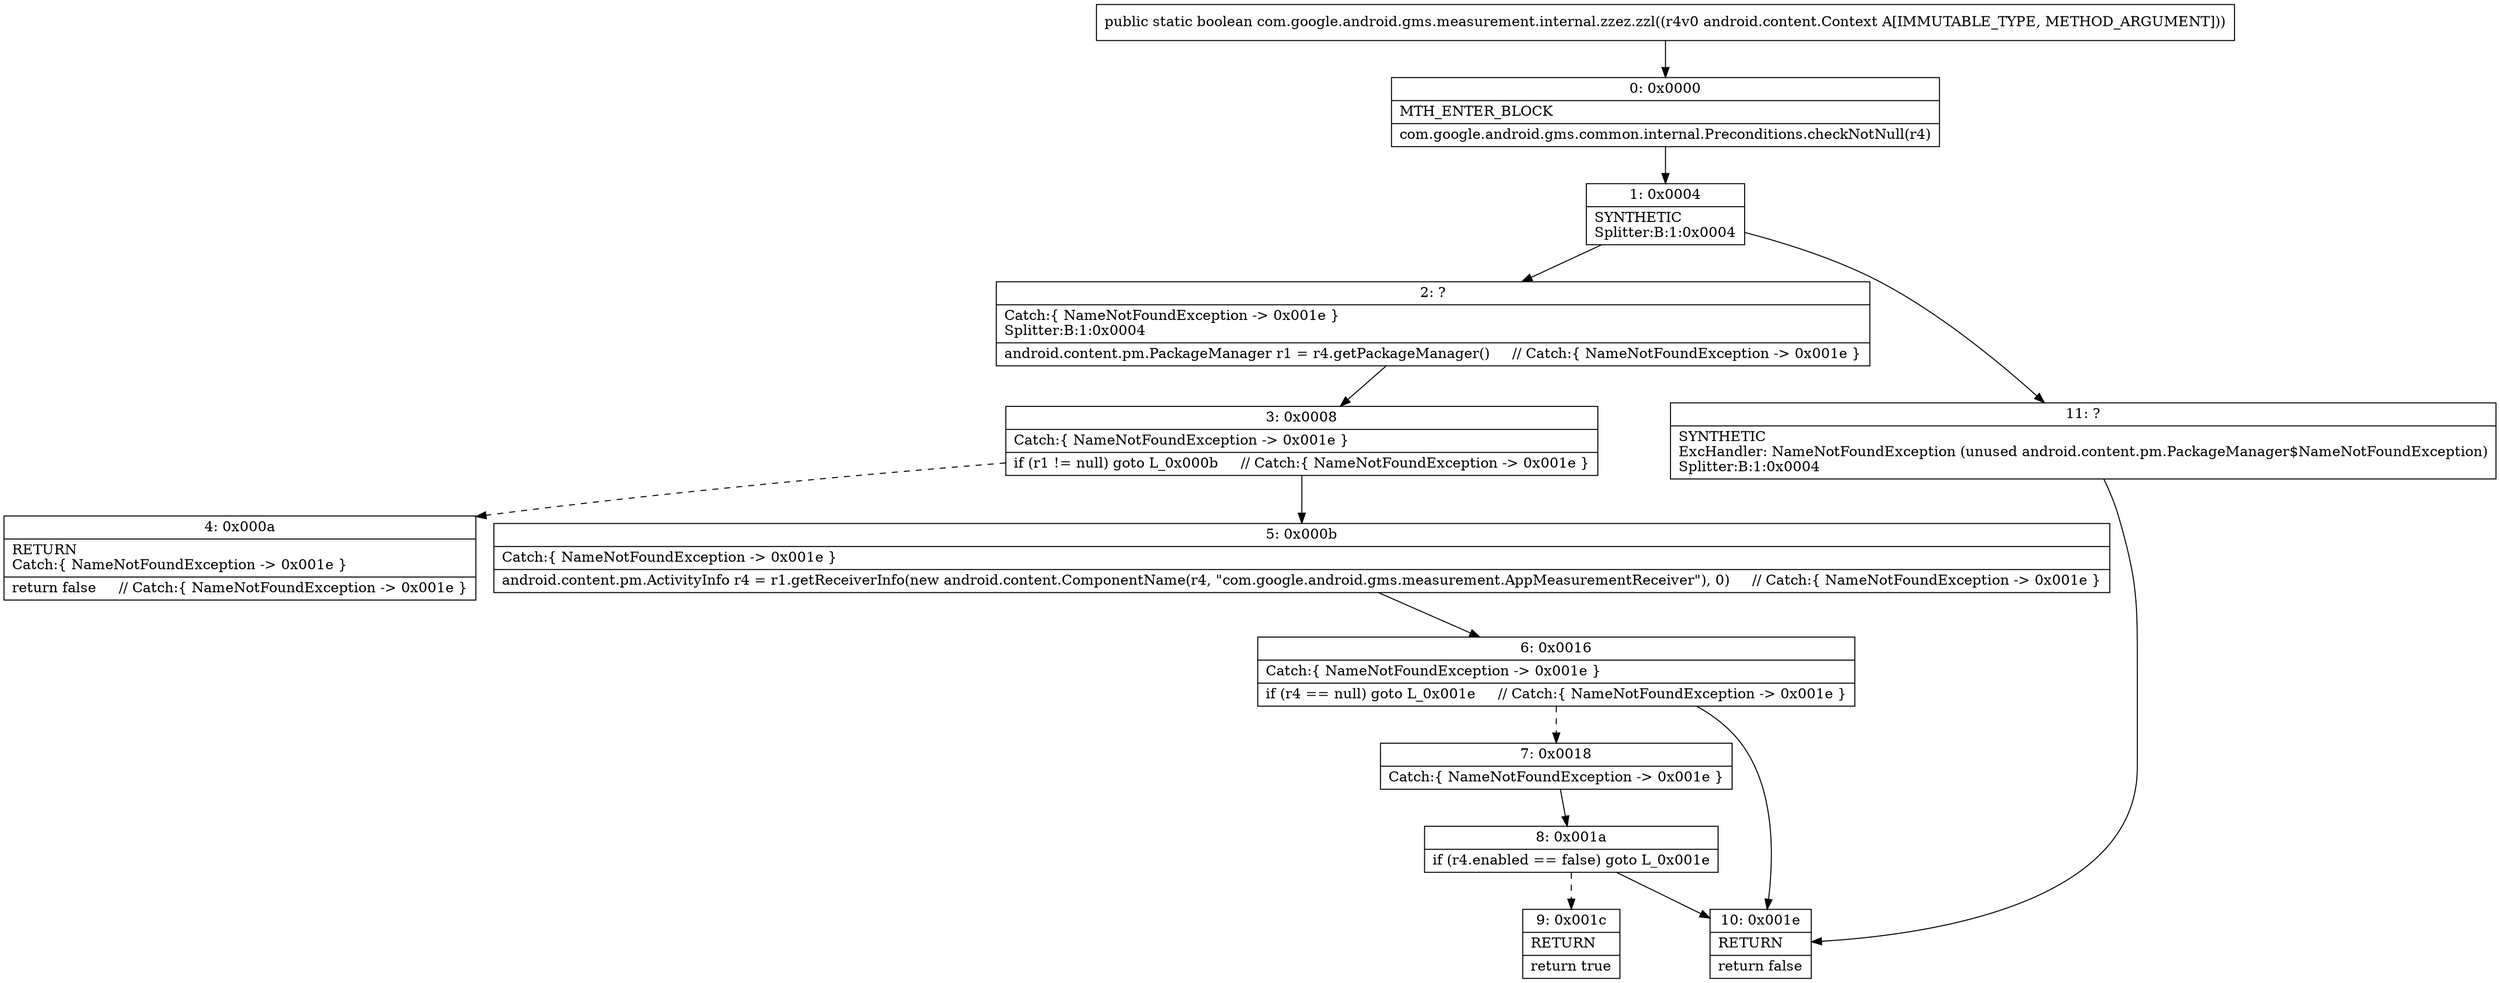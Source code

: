 digraph "CFG forcom.google.android.gms.measurement.internal.zzez.zzl(Landroid\/content\/Context;)Z" {
Node_0 [shape=record,label="{0\:\ 0x0000|MTH_ENTER_BLOCK\l|com.google.android.gms.common.internal.Preconditions.checkNotNull(r4)\l}"];
Node_1 [shape=record,label="{1\:\ 0x0004|SYNTHETIC\lSplitter:B:1:0x0004\l}"];
Node_2 [shape=record,label="{2\:\ ?|Catch:\{ NameNotFoundException \-\> 0x001e \}\lSplitter:B:1:0x0004\l|android.content.pm.PackageManager r1 = r4.getPackageManager()     \/\/ Catch:\{ NameNotFoundException \-\> 0x001e \}\l}"];
Node_3 [shape=record,label="{3\:\ 0x0008|Catch:\{ NameNotFoundException \-\> 0x001e \}\l|if (r1 != null) goto L_0x000b     \/\/ Catch:\{ NameNotFoundException \-\> 0x001e \}\l}"];
Node_4 [shape=record,label="{4\:\ 0x000a|RETURN\lCatch:\{ NameNotFoundException \-\> 0x001e \}\l|return false     \/\/ Catch:\{ NameNotFoundException \-\> 0x001e \}\l}"];
Node_5 [shape=record,label="{5\:\ 0x000b|Catch:\{ NameNotFoundException \-\> 0x001e \}\l|android.content.pm.ActivityInfo r4 = r1.getReceiverInfo(new android.content.ComponentName(r4, \"com.google.android.gms.measurement.AppMeasurementReceiver\"), 0)     \/\/ Catch:\{ NameNotFoundException \-\> 0x001e \}\l}"];
Node_6 [shape=record,label="{6\:\ 0x0016|Catch:\{ NameNotFoundException \-\> 0x001e \}\l|if (r4 == null) goto L_0x001e     \/\/ Catch:\{ NameNotFoundException \-\> 0x001e \}\l}"];
Node_7 [shape=record,label="{7\:\ 0x0018|Catch:\{ NameNotFoundException \-\> 0x001e \}\l}"];
Node_8 [shape=record,label="{8\:\ 0x001a|if (r4.enabled == false) goto L_0x001e\l}"];
Node_9 [shape=record,label="{9\:\ 0x001c|RETURN\l|return true\l}"];
Node_10 [shape=record,label="{10\:\ 0x001e|RETURN\l|return false\l}"];
Node_11 [shape=record,label="{11\:\ ?|SYNTHETIC\lExcHandler: NameNotFoundException (unused android.content.pm.PackageManager$NameNotFoundException)\lSplitter:B:1:0x0004\l}"];
MethodNode[shape=record,label="{public static boolean com.google.android.gms.measurement.internal.zzez.zzl((r4v0 android.content.Context A[IMMUTABLE_TYPE, METHOD_ARGUMENT])) }"];
MethodNode -> Node_0;
Node_0 -> Node_1;
Node_1 -> Node_2;
Node_1 -> Node_11;
Node_2 -> Node_3;
Node_3 -> Node_4[style=dashed];
Node_3 -> Node_5;
Node_5 -> Node_6;
Node_6 -> Node_7[style=dashed];
Node_6 -> Node_10;
Node_7 -> Node_8;
Node_8 -> Node_9[style=dashed];
Node_8 -> Node_10;
Node_11 -> Node_10;
}

